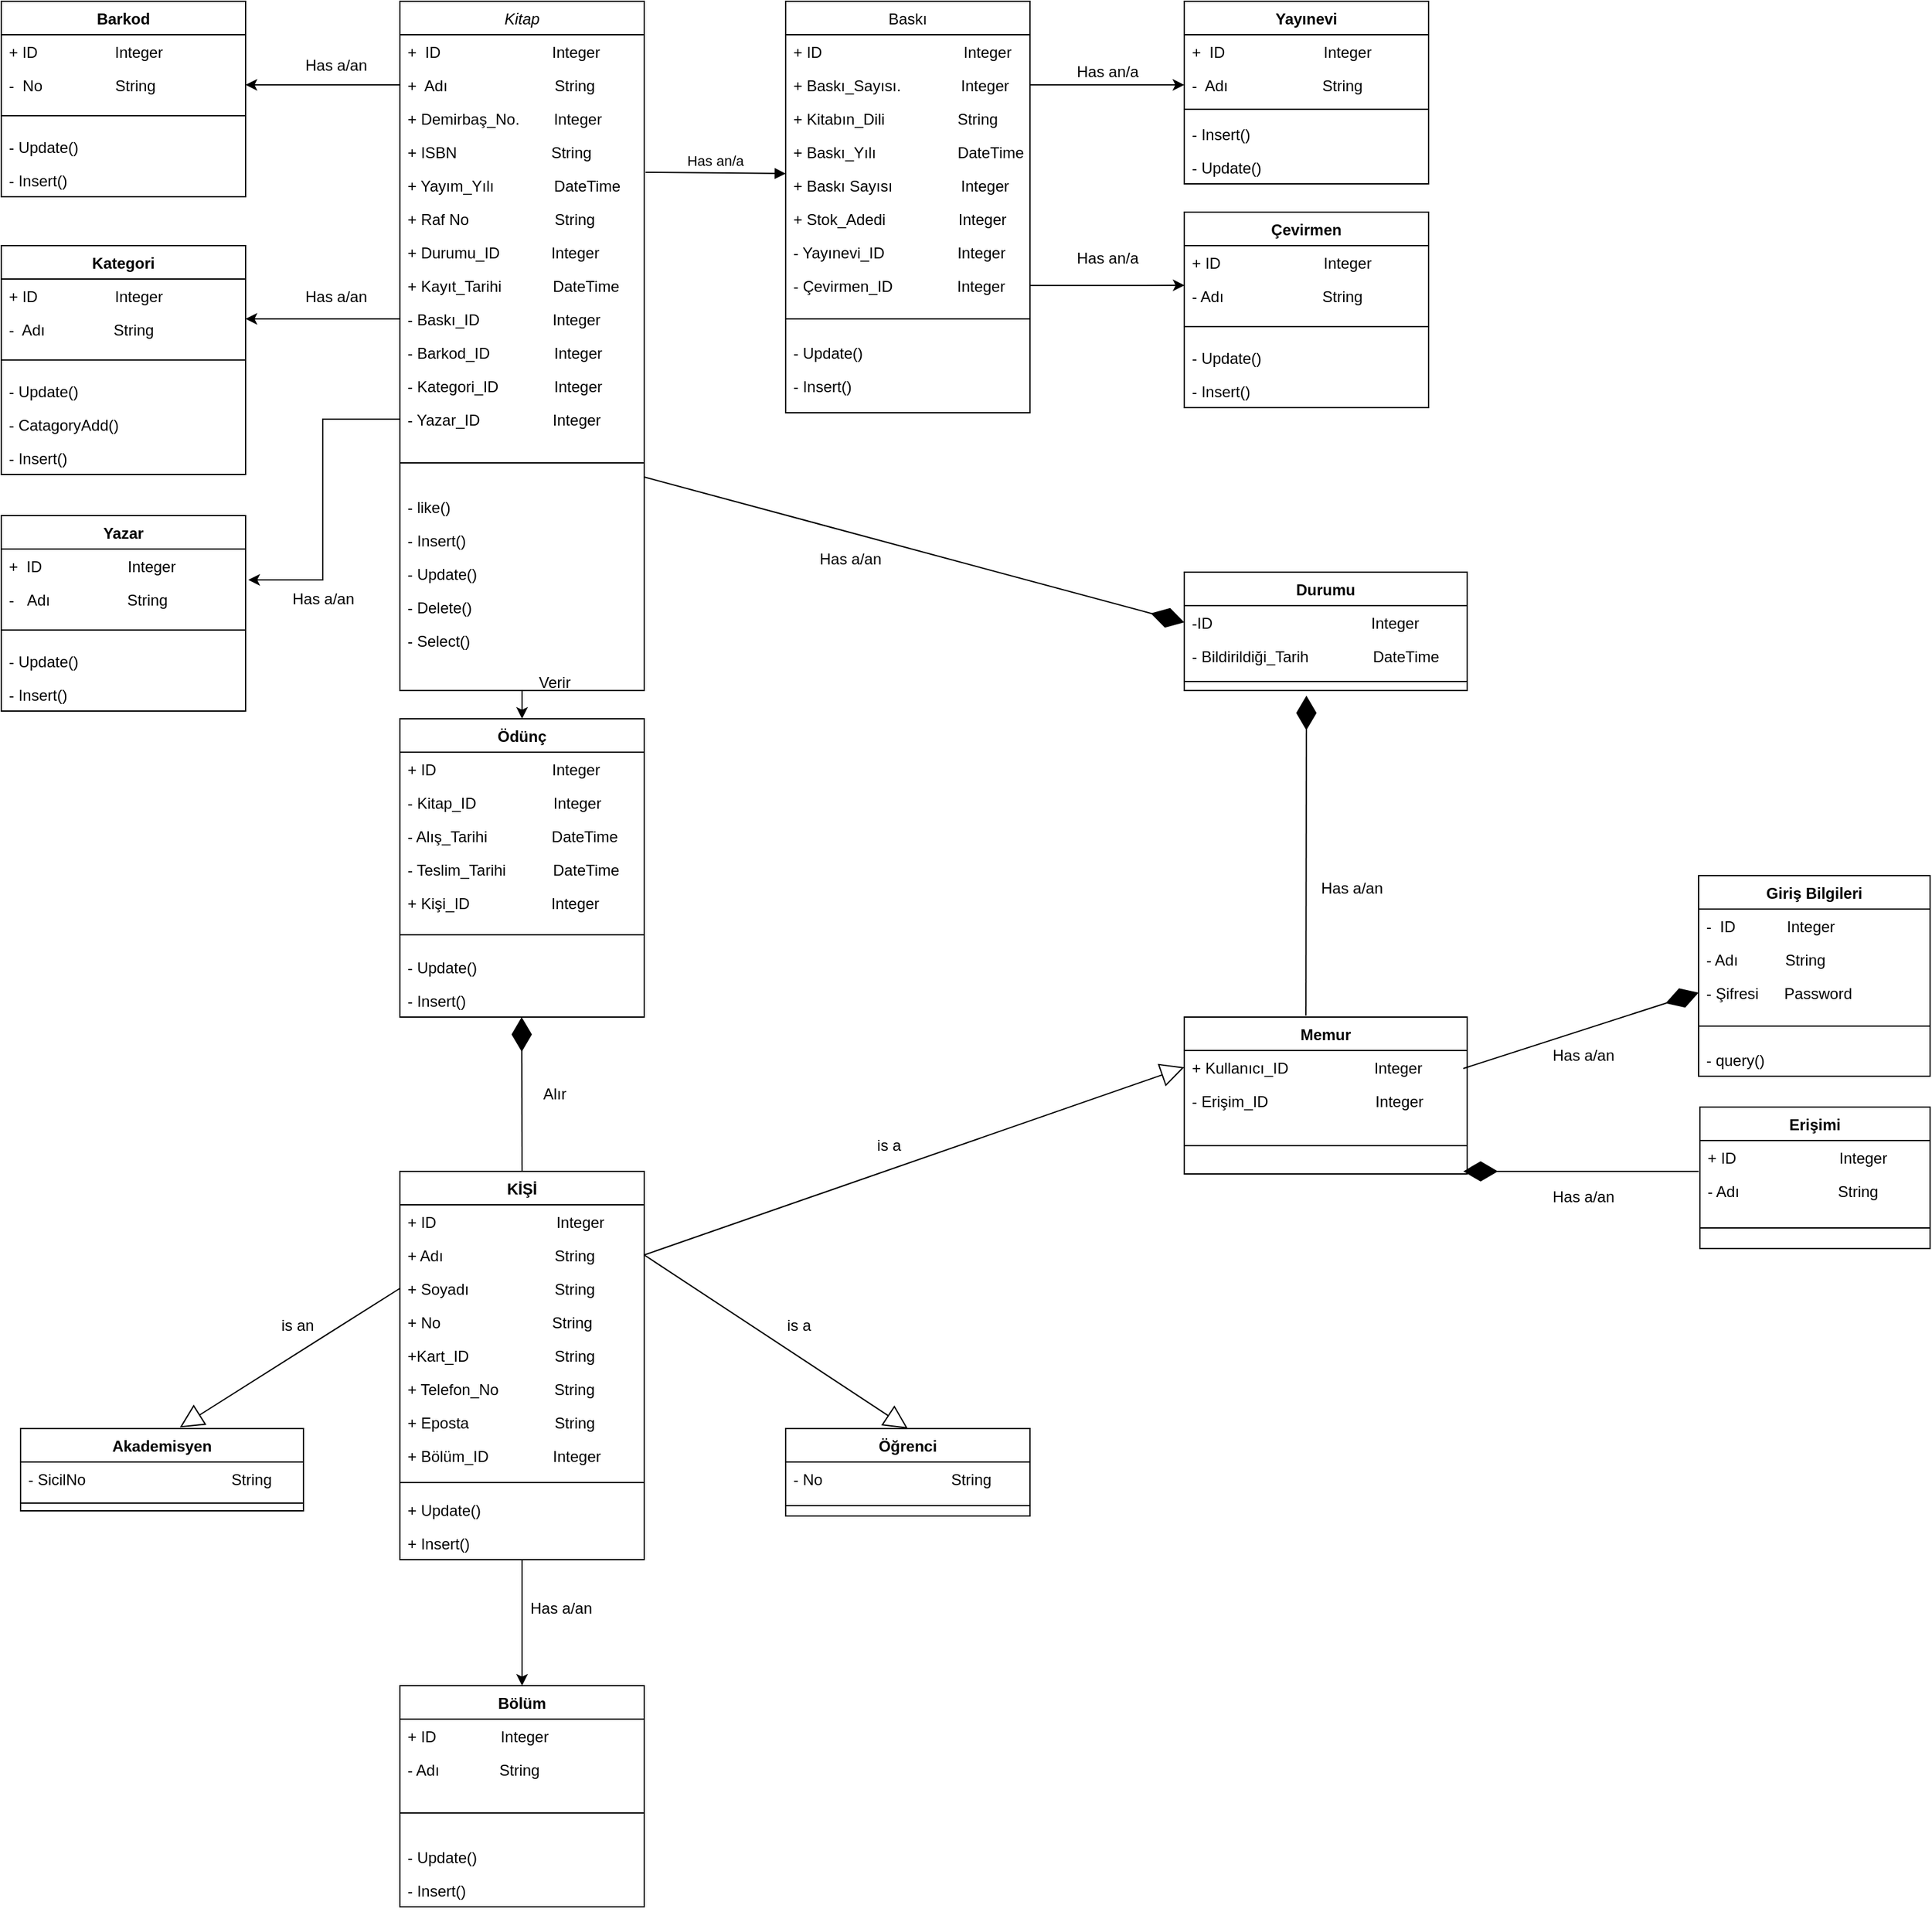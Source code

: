 <mxfile version="17.4.6" type="device"><diagram id="C5RBs43oDa-KdzZeNtuy" name="Page-1"><mxGraphModel dx="2009" dy="614" grid="1" gridSize="10" guides="1" tooltips="1" connect="1" arrows="1" fold="1" page="1" pageScale="1" pageWidth="827" pageHeight="1169" math="0" shadow="0"><root><mxCell id="WIyWlLk6GJQsqaUBKTNV-0"/><mxCell id="WIyWlLk6GJQsqaUBKTNV-1" parent="WIyWlLk6GJQsqaUBKTNV-0"/><mxCell id="N3_qoovg4HH5m0olNIj5-65" style="edgeStyle=orthogonalEdgeStyle;rounded=0;orthogonalLoop=1;jettySize=auto;html=1;entryX=0.5;entryY=0;entryDx=0;entryDy=0;" parent="WIyWlLk6GJQsqaUBKTNV-1" source="zkfFHV4jXpPFQw0GAbJ--0" target="N3_qoovg4HH5m0olNIj5-52" edge="1"><mxGeometry relative="1" as="geometry"/></mxCell><mxCell id="zkfFHV4jXpPFQw0GAbJ--0" value="Kitap" style="swimlane;fontStyle=2;align=center;verticalAlign=top;childLayout=stackLayout;horizontal=1;startSize=26;horizontalStack=0;resizeParent=1;resizeLast=0;collapsible=1;marginBottom=0;rounded=0;shadow=0;strokeWidth=1;" parent="WIyWlLk6GJQsqaUBKTNV-1" vertex="1"><mxGeometry x="200" y="120" width="190" height="536" as="geometry"><mxRectangle x="230" y="140" width="160" height="26" as="alternateBounds"/></mxGeometry></mxCell><mxCell id="N3_qoovg4HH5m0olNIj5-6" value="+  ID                          Integer" style="text;align=left;verticalAlign=top;spacingLeft=4;spacingRight=4;overflow=hidden;rotatable=0;points=[[0,0.5],[1,0.5]];portConstraint=eastwest;rounded=0;shadow=0;html=0;" parent="zkfFHV4jXpPFQw0GAbJ--0" vertex="1"><mxGeometry y="26" width="190" height="26" as="geometry"/></mxCell><mxCell id="zkfFHV4jXpPFQw0GAbJ--1" value="+  Adı                         String" style="text;align=left;verticalAlign=top;spacingLeft=4;spacingRight=4;overflow=hidden;rotatable=0;points=[[0,0.5],[1,0.5]];portConstraint=eastwest;" parent="zkfFHV4jXpPFQw0GAbJ--0" vertex="1"><mxGeometry y="52" width="190" height="26" as="geometry"/></mxCell><mxCell id="zkfFHV4jXpPFQw0GAbJ--3" value="+ Demirbaş_No.        Integer" style="text;align=left;verticalAlign=top;spacingLeft=4;spacingRight=4;overflow=hidden;rotatable=0;points=[[0,0.5],[1,0.5]];portConstraint=eastwest;rounded=0;shadow=0;html=0;" parent="zkfFHV4jXpPFQw0GAbJ--0" vertex="1"><mxGeometry y="78" width="190" height="26" as="geometry"/></mxCell><mxCell id="N3_qoovg4HH5m0olNIj5-0" value="+ ISBN                      String" style="text;align=left;verticalAlign=top;spacingLeft=4;spacingRight=4;overflow=hidden;rotatable=0;points=[[0,0.5],[1,0.5]];portConstraint=eastwest;rounded=0;shadow=0;html=0;" parent="zkfFHV4jXpPFQw0GAbJ--0" vertex="1"><mxGeometry y="104" width="190" height="26" as="geometry"/></mxCell><mxCell id="N3_qoovg4HH5m0olNIj5-1" value="+ Yayım_Yılı              DateTime" style="text;align=left;verticalAlign=top;spacingLeft=4;spacingRight=4;overflow=hidden;rotatable=0;points=[[0,0.5],[1,0.5]];portConstraint=eastwest;rounded=0;shadow=0;html=0;" parent="zkfFHV4jXpPFQw0GAbJ--0" vertex="1"><mxGeometry y="130" width="190" height="26" as="geometry"/></mxCell><mxCell id="N3_qoovg4HH5m0olNIj5-2" value="+ Raf No                    String" style="text;align=left;verticalAlign=top;spacingLeft=4;spacingRight=4;overflow=hidden;rotatable=0;points=[[0,0.5],[1,0.5]];portConstraint=eastwest;rounded=0;shadow=0;html=0;" parent="zkfFHV4jXpPFQw0GAbJ--0" vertex="1"><mxGeometry y="156" width="190" height="26" as="geometry"/></mxCell><mxCell id="N3_qoovg4HH5m0olNIj5-12" value="+ Durumu_ID            Integer" style="text;align=left;verticalAlign=top;spacingLeft=4;spacingRight=4;overflow=hidden;rotatable=0;points=[[0,0.5],[1,0.5]];portConstraint=eastwest;rounded=0;shadow=0;html=0;" parent="zkfFHV4jXpPFQw0GAbJ--0" vertex="1"><mxGeometry y="182" width="190" height="26" as="geometry"/></mxCell><mxCell id="N3_qoovg4HH5m0olNIj5-5" value="+ Kayıt_Tarihi            DateTime" style="text;align=left;verticalAlign=top;spacingLeft=4;spacingRight=4;overflow=hidden;rotatable=0;points=[[0,0.5],[1,0.5]];portConstraint=eastwest;rounded=0;shadow=0;html=0;" parent="zkfFHV4jXpPFQw0GAbJ--0" vertex="1"><mxGeometry y="208" width="190" height="26" as="geometry"/></mxCell><mxCell id="N3_qoovg4HH5m0olNIj5-8" value="- Baskı_ID                 Integer" style="text;align=left;verticalAlign=top;spacingLeft=4;spacingRight=4;overflow=hidden;rotatable=0;points=[[0,0.5],[1,0.5]];portConstraint=eastwest;rounded=0;shadow=0;html=0;" parent="zkfFHV4jXpPFQw0GAbJ--0" vertex="1"><mxGeometry y="234" width="190" height="26" as="geometry"/></mxCell><mxCell id="N3_qoovg4HH5m0olNIj5-9" value="- Barkod_ID               Integer" style="text;align=left;verticalAlign=top;spacingLeft=4;spacingRight=4;overflow=hidden;rotatable=0;points=[[0,0.5],[1,0.5]];portConstraint=eastwest;rounded=0;shadow=0;html=0;" parent="zkfFHV4jXpPFQw0GAbJ--0" vertex="1"><mxGeometry y="260" width="190" height="26" as="geometry"/></mxCell><mxCell id="N3_qoovg4HH5m0olNIj5-10" value="- Kategori_ID             Integer" style="text;align=left;verticalAlign=top;spacingLeft=4;spacingRight=4;overflow=hidden;rotatable=0;points=[[0,0.5],[1,0.5]];portConstraint=eastwest;rounded=0;shadow=0;html=0;" parent="zkfFHV4jXpPFQw0GAbJ--0" vertex="1"><mxGeometry y="286" width="190" height="26" as="geometry"/></mxCell><mxCell id="N3_qoovg4HH5m0olNIj5-11" value="- Yazar_ID                 Integer" style="text;align=left;verticalAlign=top;spacingLeft=4;spacingRight=4;overflow=hidden;rotatable=0;points=[[0,0.5],[1,0.5]];portConstraint=eastwest;rounded=0;shadow=0;html=0;" parent="zkfFHV4jXpPFQw0GAbJ--0" vertex="1"><mxGeometry y="312" width="190" height="26" as="geometry"/></mxCell><mxCell id="zkfFHV4jXpPFQw0GAbJ--4" value="" style="line;html=1;strokeWidth=1;align=left;verticalAlign=middle;spacingTop=-1;spacingLeft=3;spacingRight=3;rotatable=0;labelPosition=right;points=[];portConstraint=eastwest;" parent="zkfFHV4jXpPFQw0GAbJ--0" vertex="1"><mxGeometry y="338" width="190" height="42" as="geometry"/></mxCell><mxCell id="O9brCvLyVnNNDM9mwQAO-67" value="- like()" style="text;strokeColor=none;fillColor=none;align=left;verticalAlign=top;spacingLeft=4;spacingRight=4;overflow=hidden;rotatable=0;points=[[0,0.5],[1,0.5]];portConstraint=eastwest;" parent="zkfFHV4jXpPFQw0GAbJ--0" vertex="1"><mxGeometry y="380" width="190" height="26" as="geometry"/></mxCell><mxCell id="O9brCvLyVnNNDM9mwQAO-63" value="- Insert()" style="text;strokeColor=none;fillColor=none;align=left;verticalAlign=top;spacingLeft=4;spacingRight=4;overflow=hidden;rotatable=0;points=[[0,0.5],[1,0.5]];portConstraint=eastwest;" parent="zkfFHV4jXpPFQw0GAbJ--0" vertex="1"><mxGeometry y="406" width="190" height="26" as="geometry"/></mxCell><mxCell id="O9brCvLyVnNNDM9mwQAO-64" value="- Update()" style="text;strokeColor=none;fillColor=none;align=left;verticalAlign=top;spacingLeft=4;spacingRight=4;overflow=hidden;rotatable=0;points=[[0,0.5],[1,0.5]];portConstraint=eastwest;" parent="zkfFHV4jXpPFQw0GAbJ--0" vertex="1"><mxGeometry y="432" width="190" height="26" as="geometry"/></mxCell><mxCell id="O9brCvLyVnNNDM9mwQAO-65" value="- Delete()" style="text;strokeColor=none;fillColor=none;align=left;verticalAlign=top;spacingLeft=4;spacingRight=4;overflow=hidden;rotatable=0;points=[[0,0.5],[1,0.5]];portConstraint=eastwest;" parent="zkfFHV4jXpPFQw0GAbJ--0" vertex="1"><mxGeometry y="458" width="190" height="26" as="geometry"/></mxCell><mxCell id="O9brCvLyVnNNDM9mwQAO-66" value="- Select()" style="text;strokeColor=none;fillColor=none;align=left;verticalAlign=top;spacingLeft=4;spacingRight=4;overflow=hidden;rotatable=0;points=[[0,0.5],[1,0.5]];portConstraint=eastwest;" parent="zkfFHV4jXpPFQw0GAbJ--0" vertex="1"><mxGeometry y="484" width="190" height="26" as="geometry"/></mxCell><mxCell id="zkfFHV4jXpPFQw0GAbJ--17" value="Baskı" style="swimlane;fontStyle=0;align=center;verticalAlign=top;childLayout=stackLayout;horizontal=1;startSize=26;horizontalStack=0;resizeParent=1;resizeLast=0;collapsible=1;marginBottom=0;rounded=0;shadow=0;strokeWidth=1;" parent="WIyWlLk6GJQsqaUBKTNV-1" vertex="1"><mxGeometry x="500" y="120" width="190" height="320" as="geometry"><mxRectangle x="550" y="140" width="160" height="26" as="alternateBounds"/></mxGeometry></mxCell><mxCell id="N3_qoovg4HH5m0olNIj5-7" value="+ ID                                 Integer" style="text;align=left;verticalAlign=top;spacingLeft=4;spacingRight=4;overflow=hidden;rotatable=0;points=[[0,0.5],[1,0.5]];portConstraint=eastwest;rounded=0;shadow=0;html=0;" parent="zkfFHV4jXpPFQw0GAbJ--17" vertex="1"><mxGeometry y="26" width="190" height="26" as="geometry"/></mxCell><mxCell id="zkfFHV4jXpPFQw0GAbJ--18" value="+ Baskı_Sayısı.              Integer" style="text;align=left;verticalAlign=top;spacingLeft=4;spacingRight=4;overflow=hidden;rotatable=0;points=[[0,0.5],[1,0.5]];portConstraint=eastwest;" parent="zkfFHV4jXpPFQw0GAbJ--17" vertex="1"><mxGeometry y="52" width="190" height="26" as="geometry"/></mxCell><mxCell id="zkfFHV4jXpPFQw0GAbJ--19" value="+ Kitabın_Dili                 String" style="text;align=left;verticalAlign=top;spacingLeft=4;spacingRight=4;overflow=hidden;rotatable=0;points=[[0,0.5],[1,0.5]];portConstraint=eastwest;rounded=0;shadow=0;html=0;" parent="zkfFHV4jXpPFQw0GAbJ--17" vertex="1"><mxGeometry y="78" width="190" height="26" as="geometry"/></mxCell><mxCell id="zkfFHV4jXpPFQw0GAbJ--20" value="+ Baskı_Yılı                   DateTime" style="text;align=left;verticalAlign=top;spacingLeft=4;spacingRight=4;overflow=hidden;rotatable=0;points=[[0,0.5],[1,0.5]];portConstraint=eastwest;rounded=0;shadow=0;html=0;" parent="zkfFHV4jXpPFQw0GAbJ--17" vertex="1"><mxGeometry y="104" width="190" height="26" as="geometry"/></mxCell><mxCell id="zkfFHV4jXpPFQw0GAbJ--21" value="+ Baskı Sayısı                Integer" style="text;align=left;verticalAlign=top;spacingLeft=4;spacingRight=4;overflow=hidden;rotatable=0;points=[[0,0.5],[1,0.5]];portConstraint=eastwest;rounded=0;shadow=0;html=0;" parent="zkfFHV4jXpPFQw0GAbJ--17" vertex="1"><mxGeometry y="130" width="190" height="26" as="geometry"/></mxCell><mxCell id="zkfFHV4jXpPFQw0GAbJ--22" value="+ Stok_Adedi                 Integer" style="text;align=left;verticalAlign=top;spacingLeft=4;spacingRight=4;overflow=hidden;rotatable=0;points=[[0,0.5],[1,0.5]];portConstraint=eastwest;rounded=0;shadow=0;html=0;" parent="zkfFHV4jXpPFQw0GAbJ--17" vertex="1"><mxGeometry y="156" width="190" height="26" as="geometry"/></mxCell><mxCell id="N3_qoovg4HH5m0olNIj5-13" value="- Yayınevi_ID                 Integer" style="text;align=left;verticalAlign=top;spacingLeft=4;spacingRight=4;overflow=hidden;rotatable=0;points=[[0,0.5],[1,0.5]];portConstraint=eastwest;rounded=0;shadow=0;html=0;" parent="zkfFHV4jXpPFQw0GAbJ--17" vertex="1"><mxGeometry y="182" width="190" height="26" as="geometry"/></mxCell><mxCell id="N3_qoovg4HH5m0olNIj5-14" value="- Çevirmen_ID               Integer" style="text;align=left;verticalAlign=top;spacingLeft=4;spacingRight=4;overflow=hidden;rotatable=0;points=[[0,0.5],[1,0.5]];portConstraint=eastwest;rounded=0;shadow=0;html=0;" parent="zkfFHV4jXpPFQw0GAbJ--17" vertex="1"><mxGeometry y="208" width="190" height="26" as="geometry"/></mxCell><mxCell id="zkfFHV4jXpPFQw0GAbJ--23" value="" style="line;html=1;strokeWidth=1;align=left;verticalAlign=middle;spacingTop=-1;spacingLeft=3;spacingRight=3;rotatable=0;labelPosition=right;points=[];portConstraint=eastwest;" parent="zkfFHV4jXpPFQw0GAbJ--17" vertex="1"><mxGeometry y="234" width="190" height="26" as="geometry"/></mxCell><mxCell id="O9brCvLyVnNNDM9mwQAO-77" value="- Update()" style="text;strokeColor=none;fillColor=none;align=left;verticalAlign=top;spacingLeft=4;spacingRight=4;overflow=hidden;rotatable=0;points=[[0,0.5],[1,0.5]];portConstraint=eastwest;" parent="zkfFHV4jXpPFQw0GAbJ--17" vertex="1"><mxGeometry y="260" width="190" height="26" as="geometry"/></mxCell><mxCell id="O9brCvLyVnNNDM9mwQAO-76" value="- Insert()" style="text;strokeColor=none;fillColor=none;align=left;verticalAlign=top;spacingLeft=4;spacingRight=4;overflow=hidden;rotatable=0;points=[[0,0.5],[1,0.5]];portConstraint=eastwest;" parent="zkfFHV4jXpPFQw0GAbJ--17" vertex="1"><mxGeometry y="286" width="190" height="26" as="geometry"/></mxCell><mxCell id="N3_qoovg4HH5m0olNIj5-4" value="Has an/a" style="html=1;verticalAlign=bottom;endArrow=block;rounded=0;exitX=1.005;exitY=0.115;exitDx=0;exitDy=0;exitPerimeter=0;entryX=0;entryY=0.154;entryDx=0;entryDy=0;entryPerimeter=0;" parent="WIyWlLk6GJQsqaUBKTNV-1" source="N3_qoovg4HH5m0olNIj5-1" target="zkfFHV4jXpPFQw0GAbJ--21" edge="1"><mxGeometry width="80" relative="1" as="geometry"><mxPoint x="390" y="227.5" as="sourcePoint"/><mxPoint x="500" y="253" as="targetPoint"/></mxGeometry></mxCell><mxCell id="N3_qoovg4HH5m0olNIj5-15" value="Barkod" style="swimlane;fontStyle=1;align=center;verticalAlign=top;childLayout=stackLayout;horizontal=1;startSize=26;horizontalStack=0;resizeParent=1;resizeParentMax=0;resizeLast=0;collapsible=1;marginBottom=0;" parent="WIyWlLk6GJQsqaUBKTNV-1" vertex="1"><mxGeometry x="-110" y="120" width="190" height="152" as="geometry"/></mxCell><mxCell id="N3_qoovg4HH5m0olNIj5-16" value="+ ID                  Integer" style="text;strokeColor=none;fillColor=none;align=left;verticalAlign=top;spacingLeft=4;spacingRight=4;overflow=hidden;rotatable=0;points=[[0,0.5],[1,0.5]];portConstraint=eastwest;" parent="N3_qoovg4HH5m0olNIj5-15" vertex="1"><mxGeometry y="26" width="190" height="26" as="geometry"/></mxCell><mxCell id="N3_qoovg4HH5m0olNIj5-19" value="-  No                 String" style="text;align=left;verticalAlign=top;spacingLeft=4;spacingRight=4;overflow=hidden;rotatable=0;points=[[0,0.5],[1,0.5]];portConstraint=eastwest;rounded=0;shadow=0;html=0;" parent="N3_qoovg4HH5m0olNIj5-15" vertex="1"><mxGeometry y="52" width="190" height="26" as="geometry"/></mxCell><mxCell id="N3_qoovg4HH5m0olNIj5-17" value="" style="line;strokeWidth=1;fillColor=none;align=left;verticalAlign=middle;spacingTop=-1;spacingLeft=3;spacingRight=3;rotatable=0;labelPosition=right;points=[];portConstraint=eastwest;" parent="N3_qoovg4HH5m0olNIj5-15" vertex="1"><mxGeometry y="78" width="190" height="22" as="geometry"/></mxCell><mxCell id="O9brCvLyVnNNDM9mwQAO-71" value="- Update()" style="text;strokeColor=none;fillColor=none;align=left;verticalAlign=top;spacingLeft=4;spacingRight=4;overflow=hidden;rotatable=0;points=[[0,0.5],[1,0.5]];portConstraint=eastwest;" parent="N3_qoovg4HH5m0olNIj5-15" vertex="1"><mxGeometry y="100" width="190" height="26" as="geometry"/></mxCell><mxCell id="O9brCvLyVnNNDM9mwQAO-58" value="- Insert()&#10;" style="text;strokeColor=none;fillColor=none;align=left;verticalAlign=top;spacingLeft=4;spacingRight=4;overflow=hidden;rotatable=0;points=[[0,0.5],[1,0.5]];portConstraint=eastwest;" parent="N3_qoovg4HH5m0olNIj5-15" vertex="1"><mxGeometry y="126" width="190" height="26" as="geometry"/></mxCell><mxCell id="N3_qoovg4HH5m0olNIj5-22" style="edgeStyle=orthogonalEdgeStyle;rounded=0;orthogonalLoop=1;jettySize=auto;html=1;entryX=1;entryY=0.5;entryDx=0;entryDy=0;" parent="WIyWlLk6GJQsqaUBKTNV-1" source="zkfFHV4jXpPFQw0GAbJ--1" target="N3_qoovg4HH5m0olNIj5-19" edge="1"><mxGeometry relative="1" as="geometry"/></mxCell><mxCell id="N3_qoovg4HH5m0olNIj5-23" value="Has a/an" style="text;html=1;align=center;verticalAlign=middle;resizable=0;points=[];autosize=1;strokeColor=none;fillColor=none;" parent="WIyWlLk6GJQsqaUBKTNV-1" vertex="1"><mxGeometry x="120" y="160" width="60" height="20" as="geometry"/></mxCell><mxCell id="N3_qoovg4HH5m0olNIj5-24" value="Kategori" style="swimlane;fontStyle=1;align=center;verticalAlign=top;childLayout=stackLayout;horizontal=1;startSize=26;horizontalStack=0;resizeParent=1;resizeParentMax=0;resizeLast=0;collapsible=1;marginBottom=0;" parent="WIyWlLk6GJQsqaUBKTNV-1" vertex="1"><mxGeometry x="-110" y="310" width="190" height="178" as="geometry"/></mxCell><mxCell id="N3_qoovg4HH5m0olNIj5-25" value="+ ID                  Integer" style="text;strokeColor=none;fillColor=none;align=left;verticalAlign=top;spacingLeft=4;spacingRight=4;overflow=hidden;rotatable=0;points=[[0,0.5],[1,0.5]];portConstraint=eastwest;" parent="N3_qoovg4HH5m0olNIj5-24" vertex="1"><mxGeometry y="26" width="190" height="26" as="geometry"/></mxCell><mxCell id="N3_qoovg4HH5m0olNIj5-28" value="-  Adı                String" style="text;strokeColor=none;fillColor=none;align=left;verticalAlign=top;spacingLeft=4;spacingRight=4;overflow=hidden;rotatable=0;points=[[0,0.5],[1,0.5]];portConstraint=eastwest;" parent="N3_qoovg4HH5m0olNIj5-24" vertex="1"><mxGeometry y="52" width="190" height="26" as="geometry"/></mxCell><mxCell id="N3_qoovg4HH5m0olNIj5-26" value="" style="line;strokeWidth=1;fillColor=none;align=left;verticalAlign=middle;spacingTop=-1;spacingLeft=3;spacingRight=3;rotatable=0;labelPosition=right;points=[];portConstraint=eastwest;" parent="N3_qoovg4HH5m0olNIj5-24" vertex="1"><mxGeometry y="78" width="190" height="22" as="geometry"/></mxCell><mxCell id="O9brCvLyVnNNDM9mwQAO-69" value="- Update()" style="text;strokeColor=none;fillColor=none;align=left;verticalAlign=top;spacingLeft=4;spacingRight=4;overflow=hidden;rotatable=0;points=[[0,0.5],[1,0.5]];portConstraint=eastwest;" parent="N3_qoovg4HH5m0olNIj5-24" vertex="1"><mxGeometry y="100" width="190" height="26" as="geometry"/></mxCell><mxCell id="O9brCvLyVnNNDM9mwQAO-68" value="- CatagoryAdd()" style="text;strokeColor=none;fillColor=none;align=left;verticalAlign=top;spacingLeft=4;spacingRight=4;overflow=hidden;rotatable=0;points=[[0,0.5],[1,0.5]];portConstraint=eastwest;" parent="N3_qoovg4HH5m0olNIj5-24" vertex="1"><mxGeometry y="126" width="190" height="26" as="geometry"/></mxCell><mxCell id="O9brCvLyVnNNDM9mwQAO-60" value="- Insert()" style="text;strokeColor=none;fillColor=none;align=left;verticalAlign=top;spacingLeft=4;spacingRight=4;overflow=hidden;rotatable=0;points=[[0,0.5],[1,0.5]];portConstraint=eastwest;" parent="N3_qoovg4HH5m0olNIj5-24" vertex="1"><mxGeometry y="152" width="190" height="26" as="geometry"/></mxCell><mxCell id="N3_qoovg4HH5m0olNIj5-29" style="edgeStyle=orthogonalEdgeStyle;rounded=0;orthogonalLoop=1;jettySize=auto;html=1;entryX=1;entryY=0.192;entryDx=0;entryDy=0;entryPerimeter=0;" parent="WIyWlLk6GJQsqaUBKTNV-1" source="N3_qoovg4HH5m0olNIj5-8" target="N3_qoovg4HH5m0olNIj5-28" edge="1"><mxGeometry relative="1" as="geometry"/></mxCell><mxCell id="N3_qoovg4HH5m0olNIj5-30" value="Has a/an" style="text;html=1;align=center;verticalAlign=middle;resizable=0;points=[];autosize=1;strokeColor=none;fillColor=none;" parent="WIyWlLk6GJQsqaUBKTNV-1" vertex="1"><mxGeometry x="120" y="340" width="60" height="20" as="geometry"/></mxCell><mxCell id="N3_qoovg4HH5m0olNIj5-31" value="Yazar" style="swimlane;fontStyle=1;align=center;verticalAlign=top;childLayout=stackLayout;horizontal=1;startSize=26;horizontalStack=0;resizeParent=1;resizeParentMax=0;resizeLast=0;collapsible=1;marginBottom=0;" parent="WIyWlLk6GJQsqaUBKTNV-1" vertex="1"><mxGeometry x="-110" y="520" width="190" height="152" as="geometry"/></mxCell><mxCell id="N3_qoovg4HH5m0olNIj5-32" value="+  ID                    Integer" style="text;strokeColor=none;fillColor=none;align=left;verticalAlign=top;spacingLeft=4;spacingRight=4;overflow=hidden;rotatable=0;points=[[0,0.5],[1,0.5]];portConstraint=eastwest;" parent="N3_qoovg4HH5m0olNIj5-31" vertex="1"><mxGeometry y="26" width="190" height="26" as="geometry"/></mxCell><mxCell id="N3_qoovg4HH5m0olNIj5-35" value="-   Adı                  String" style="text;strokeColor=none;fillColor=none;align=left;verticalAlign=top;spacingLeft=4;spacingRight=4;overflow=hidden;rotatable=0;points=[[0,0.5],[1,0.5]];portConstraint=eastwest;" parent="N3_qoovg4HH5m0olNIj5-31" vertex="1"><mxGeometry y="52" width="190" height="26" as="geometry"/></mxCell><mxCell id="N3_qoovg4HH5m0olNIj5-33" value="" style="line;strokeWidth=1;fillColor=none;align=left;verticalAlign=middle;spacingTop=-1;spacingLeft=3;spacingRight=3;rotatable=0;labelPosition=right;points=[];portConstraint=eastwest;" parent="N3_qoovg4HH5m0olNIj5-31" vertex="1"><mxGeometry y="78" width="190" height="22" as="geometry"/></mxCell><mxCell id="O9brCvLyVnNNDM9mwQAO-70" value="- Update()" style="text;strokeColor=none;fillColor=none;align=left;verticalAlign=top;spacingLeft=4;spacingRight=4;overflow=hidden;rotatable=0;points=[[0,0.5],[1,0.5]];portConstraint=eastwest;" parent="N3_qoovg4HH5m0olNIj5-31" vertex="1"><mxGeometry y="100" width="190" height="26" as="geometry"/></mxCell><mxCell id="O9brCvLyVnNNDM9mwQAO-61" value="- Insert()" style="text;strokeColor=none;fillColor=none;align=left;verticalAlign=top;spacingLeft=4;spacingRight=4;overflow=hidden;rotatable=0;points=[[0,0.5],[1,0.5]];portConstraint=eastwest;" parent="N3_qoovg4HH5m0olNIj5-31" vertex="1"><mxGeometry y="126" width="190" height="26" as="geometry"/></mxCell><mxCell id="N3_qoovg4HH5m0olNIj5-36" style="edgeStyle=orthogonalEdgeStyle;rounded=0;orthogonalLoop=1;jettySize=auto;html=1;entryX=1.011;entryY=-0.077;entryDx=0;entryDy=0;entryPerimeter=0;" parent="WIyWlLk6GJQsqaUBKTNV-1" source="N3_qoovg4HH5m0olNIj5-11" target="N3_qoovg4HH5m0olNIj5-35" edge="1"><mxGeometry relative="1" as="geometry"/></mxCell><mxCell id="N3_qoovg4HH5m0olNIj5-37" value="Has a/an" style="text;html=1;align=center;verticalAlign=middle;resizable=0;points=[];autosize=1;strokeColor=none;fillColor=none;" parent="WIyWlLk6GJQsqaUBKTNV-1" vertex="1"><mxGeometry x="110" y="575" width="60" height="20" as="geometry"/></mxCell><mxCell id="N3_qoovg4HH5m0olNIj5-38" value="Yayınevi" style="swimlane;fontStyle=1;align=center;verticalAlign=top;childLayout=stackLayout;horizontal=1;startSize=26;horizontalStack=0;resizeParent=1;resizeParentMax=0;resizeLast=0;collapsible=1;marginBottom=0;" parent="WIyWlLk6GJQsqaUBKTNV-1" vertex="1"><mxGeometry x="810" y="120" width="190" height="142" as="geometry"/></mxCell><mxCell id="N3_qoovg4HH5m0olNIj5-39" value="+  ID                       Integer" style="text;strokeColor=none;fillColor=none;align=left;verticalAlign=top;spacingLeft=4;spacingRight=4;overflow=hidden;rotatable=0;points=[[0,0.5],[1,0.5]];portConstraint=eastwest;" parent="N3_qoovg4HH5m0olNIj5-38" vertex="1"><mxGeometry y="26" width="190" height="26" as="geometry"/></mxCell><mxCell id="N3_qoovg4HH5m0olNIj5-42" value="-  Adı                      String" style="text;strokeColor=none;fillColor=none;align=left;verticalAlign=top;spacingLeft=4;spacingRight=4;overflow=hidden;rotatable=0;points=[[0,0.5],[1,0.5]];portConstraint=eastwest;" parent="N3_qoovg4HH5m0olNIj5-38" vertex="1"><mxGeometry y="52" width="190" height="26" as="geometry"/></mxCell><mxCell id="N3_qoovg4HH5m0olNIj5-40" value="" style="line;strokeWidth=1;fillColor=none;align=left;verticalAlign=middle;spacingTop=-1;spacingLeft=3;spacingRight=3;rotatable=0;labelPosition=right;points=[];portConstraint=eastwest;" parent="N3_qoovg4HH5m0olNIj5-38" vertex="1"><mxGeometry y="78" width="190" height="12" as="geometry"/></mxCell><mxCell id="O9brCvLyVnNNDM9mwQAO-81" value="- Insert()" style="text;strokeColor=none;fillColor=none;align=left;verticalAlign=top;spacingLeft=4;spacingRight=4;overflow=hidden;rotatable=0;points=[[0,0.5],[1,0.5]];portConstraint=eastwest;" parent="N3_qoovg4HH5m0olNIj5-38" vertex="1"><mxGeometry y="90" width="190" height="26" as="geometry"/></mxCell><mxCell id="O9brCvLyVnNNDM9mwQAO-80" value="- Update()" style="text;strokeColor=none;fillColor=none;align=left;verticalAlign=top;spacingLeft=4;spacingRight=4;overflow=hidden;rotatable=0;points=[[0,0.5],[1,0.5]];portConstraint=eastwest;" parent="N3_qoovg4HH5m0olNIj5-38" vertex="1"><mxGeometry y="116" width="190" height="26" as="geometry"/></mxCell><mxCell id="N3_qoovg4HH5m0olNIj5-43" style="edgeStyle=orthogonalEdgeStyle;rounded=0;orthogonalLoop=1;jettySize=auto;html=1;entryX=0;entryY=0.5;entryDx=0;entryDy=0;" parent="WIyWlLk6GJQsqaUBKTNV-1" source="zkfFHV4jXpPFQw0GAbJ--18" target="N3_qoovg4HH5m0olNIj5-42" edge="1"><mxGeometry relative="1" as="geometry"/></mxCell><mxCell id="N3_qoovg4HH5m0olNIj5-44" value="Has an/a" style="text;html=1;align=center;verticalAlign=middle;resizable=0;points=[];autosize=1;strokeColor=none;fillColor=none;" parent="WIyWlLk6GJQsqaUBKTNV-1" vertex="1"><mxGeometry x="720" y="165" width="60" height="20" as="geometry"/></mxCell><mxCell id="N3_qoovg4HH5m0olNIj5-45" value="Çevirmen" style="swimlane;fontStyle=1;align=center;verticalAlign=top;childLayout=stackLayout;horizontal=1;startSize=26;horizontalStack=0;resizeParent=1;resizeParentMax=0;resizeLast=0;collapsible=1;marginBottom=0;" parent="WIyWlLk6GJQsqaUBKTNV-1" vertex="1"><mxGeometry x="810" y="284" width="190" height="152" as="geometry"/></mxCell><mxCell id="N3_qoovg4HH5m0olNIj5-46" value="+ ID                        Integer" style="text;strokeColor=none;fillColor=none;align=left;verticalAlign=top;spacingLeft=4;spacingRight=4;overflow=hidden;rotatable=0;points=[[0,0.5],[1,0.5]];portConstraint=eastwest;" parent="N3_qoovg4HH5m0olNIj5-45" vertex="1"><mxGeometry y="26" width="190" height="26" as="geometry"/></mxCell><mxCell id="N3_qoovg4HH5m0olNIj5-49" value="- Adı                       String" style="text;strokeColor=none;fillColor=none;align=left;verticalAlign=top;spacingLeft=4;spacingRight=4;overflow=hidden;rotatable=0;points=[[0,0.5],[1,0.5]];portConstraint=eastwest;" parent="N3_qoovg4HH5m0olNIj5-45" vertex="1"><mxGeometry y="52" width="190" height="26" as="geometry"/></mxCell><mxCell id="N3_qoovg4HH5m0olNIj5-47" value="" style="line;strokeWidth=1;fillColor=none;align=left;verticalAlign=middle;spacingTop=-1;spacingLeft=3;spacingRight=3;rotatable=0;labelPosition=right;points=[];portConstraint=eastwest;" parent="N3_qoovg4HH5m0olNIj5-45" vertex="1"><mxGeometry y="78" width="190" height="22" as="geometry"/></mxCell><mxCell id="O9brCvLyVnNNDM9mwQAO-79" value="- Update()" style="text;strokeColor=none;fillColor=none;align=left;verticalAlign=top;spacingLeft=4;spacingRight=4;overflow=hidden;rotatable=0;points=[[0,0.5],[1,0.5]];portConstraint=eastwest;" parent="N3_qoovg4HH5m0olNIj5-45" vertex="1"><mxGeometry y="100" width="190" height="26" as="geometry"/></mxCell><mxCell id="O9brCvLyVnNNDM9mwQAO-78" value="- Insert()" style="text;strokeColor=none;fillColor=none;align=left;verticalAlign=top;spacingLeft=4;spacingRight=4;overflow=hidden;rotatable=0;points=[[0,0.5],[1,0.5]];portConstraint=eastwest;" parent="N3_qoovg4HH5m0olNIj5-45" vertex="1"><mxGeometry y="126" width="190" height="26" as="geometry"/></mxCell><mxCell id="N3_qoovg4HH5m0olNIj5-51" value="Has an/a" style="text;html=1;align=center;verticalAlign=middle;resizable=0;points=[];autosize=1;strokeColor=none;fillColor=none;" parent="WIyWlLk6GJQsqaUBKTNV-1" vertex="1"><mxGeometry x="720" y="310" width="60" height="20" as="geometry"/></mxCell><mxCell id="N3_qoovg4HH5m0olNIj5-52" value="Ödünç" style="swimlane;fontStyle=1;align=center;verticalAlign=top;childLayout=stackLayout;horizontal=1;startSize=26;horizontalStack=0;resizeParent=1;resizeParentMax=0;resizeLast=0;collapsible=1;marginBottom=0;" parent="WIyWlLk6GJQsqaUBKTNV-1" vertex="1"><mxGeometry x="200" y="678" width="190" height="232" as="geometry"/></mxCell><mxCell id="N3_qoovg4HH5m0olNIj5-53" value="+ ID                           Integer" style="text;strokeColor=none;fillColor=none;align=left;verticalAlign=top;spacingLeft=4;spacingRight=4;overflow=hidden;rotatable=0;points=[[0,0.5],[1,0.5]];portConstraint=eastwest;" parent="N3_qoovg4HH5m0olNIj5-52" vertex="1"><mxGeometry y="26" width="190" height="26" as="geometry"/></mxCell><mxCell id="N3_qoovg4HH5m0olNIj5-60" value="- Kitap_ID                  Integer" style="text;strokeColor=none;fillColor=none;align=left;verticalAlign=top;spacingLeft=4;spacingRight=4;overflow=hidden;rotatable=0;points=[[0,0.5],[1,0.5]];portConstraint=eastwest;" parent="N3_qoovg4HH5m0olNIj5-52" vertex="1"><mxGeometry y="52" width="190" height="26" as="geometry"/></mxCell><mxCell id="N3_qoovg4HH5m0olNIj5-61" value="- Alış_Tarihi               DateTime" style="text;strokeColor=none;fillColor=none;align=left;verticalAlign=top;spacingLeft=4;spacingRight=4;overflow=hidden;rotatable=0;points=[[0,0.5],[1,0.5]];portConstraint=eastwest;" parent="N3_qoovg4HH5m0olNIj5-52" vertex="1"><mxGeometry y="78" width="190" height="26" as="geometry"/></mxCell><mxCell id="N3_qoovg4HH5m0olNIj5-62" value="- Teslim_Tarihi           DateTime" style="text;strokeColor=none;fillColor=none;align=left;verticalAlign=top;spacingLeft=4;spacingRight=4;overflow=hidden;rotatable=0;points=[[0,0.5],[1,0.5]];portConstraint=eastwest;" parent="N3_qoovg4HH5m0olNIj5-52" vertex="1"><mxGeometry y="104" width="190" height="26" as="geometry"/></mxCell><mxCell id="N3_qoovg4HH5m0olNIj5-63" value="+ Kişi_ID                   Integer" style="text;strokeColor=none;fillColor=none;align=left;verticalAlign=top;spacingLeft=4;spacingRight=4;overflow=hidden;rotatable=0;points=[[0,0.5],[1,0.5]];portConstraint=eastwest;" parent="N3_qoovg4HH5m0olNIj5-52" vertex="1"><mxGeometry y="130" width="190" height="26" as="geometry"/></mxCell><mxCell id="N3_qoovg4HH5m0olNIj5-54" value="" style="line;strokeWidth=1;fillColor=none;align=left;verticalAlign=middle;spacingTop=-1;spacingLeft=3;spacingRight=3;rotatable=0;labelPosition=right;points=[];portConstraint=eastwest;" parent="N3_qoovg4HH5m0olNIj5-52" vertex="1"><mxGeometry y="156" width="190" height="24" as="geometry"/></mxCell><mxCell id="O9brCvLyVnNNDM9mwQAO-74" value="- Update()" style="text;strokeColor=none;fillColor=none;align=left;verticalAlign=top;spacingLeft=4;spacingRight=4;overflow=hidden;rotatable=0;points=[[0,0.5],[1,0.5]];portConstraint=eastwest;" parent="N3_qoovg4HH5m0olNIj5-52" vertex="1"><mxGeometry y="180" width="190" height="26" as="geometry"/></mxCell><mxCell id="O9brCvLyVnNNDM9mwQAO-73" value="- Insert()" style="text;strokeColor=none;fillColor=none;align=left;verticalAlign=top;spacingLeft=4;spacingRight=4;overflow=hidden;rotatable=0;points=[[0,0.5],[1,0.5]];portConstraint=eastwest;" parent="N3_qoovg4HH5m0olNIj5-52" vertex="1"><mxGeometry y="206" width="190" height="26" as="geometry"/></mxCell><mxCell id="N3_qoovg4HH5m0olNIj5-66" value="Bölüm" style="swimlane;fontStyle=1;align=center;verticalAlign=top;childLayout=stackLayout;horizontal=1;startSize=26;horizontalStack=0;resizeParent=1;resizeParentMax=0;resizeLast=0;collapsible=1;marginBottom=0;" parent="WIyWlLk6GJQsqaUBKTNV-1" vertex="1"><mxGeometry x="200" y="1430" width="190" height="172" as="geometry"/></mxCell><mxCell id="N3_qoovg4HH5m0olNIj5-67" value="+ ID               Integer" style="text;strokeColor=none;fillColor=none;align=left;verticalAlign=top;spacingLeft=4;spacingRight=4;overflow=hidden;rotatable=0;points=[[0,0.5],[1,0.5]];portConstraint=eastwest;" parent="N3_qoovg4HH5m0olNIj5-66" vertex="1"><mxGeometry y="26" width="190" height="26" as="geometry"/></mxCell><mxCell id="N3_qoovg4HH5m0olNIj5-70" value="- Adı              String" style="text;strokeColor=none;fillColor=none;align=left;verticalAlign=top;spacingLeft=4;spacingRight=4;overflow=hidden;rotatable=0;points=[[0,0.5],[1,0.5]];portConstraint=eastwest;" parent="N3_qoovg4HH5m0olNIj5-66" vertex="1"><mxGeometry y="52" width="190" height="26" as="geometry"/></mxCell><mxCell id="N3_qoovg4HH5m0olNIj5-68" value="" style="line;strokeWidth=1;fillColor=none;align=left;verticalAlign=middle;spacingTop=-1;spacingLeft=3;spacingRight=3;rotatable=0;labelPosition=right;points=[];portConstraint=eastwest;" parent="N3_qoovg4HH5m0olNIj5-66" vertex="1"><mxGeometry y="78" width="190" height="42" as="geometry"/></mxCell><mxCell id="O9brCvLyVnNNDM9mwQAO-103" value="- Update()" style="text;strokeColor=none;fillColor=none;align=left;verticalAlign=top;spacingLeft=4;spacingRight=4;overflow=hidden;rotatable=0;points=[[0,0.5],[1,0.5]];portConstraint=eastwest;" parent="N3_qoovg4HH5m0olNIj5-66" vertex="1"><mxGeometry y="120" width="190" height="26" as="geometry"/></mxCell><mxCell id="O9brCvLyVnNNDM9mwQAO-102" value="- Insert()" style="text;strokeColor=none;fillColor=none;align=left;verticalAlign=top;spacingLeft=4;spacingRight=4;overflow=hidden;rotatable=0;points=[[0,0.5],[1,0.5]];portConstraint=eastwest;" parent="N3_qoovg4HH5m0olNIj5-66" vertex="1"><mxGeometry y="146" width="190" height="26" as="geometry"/></mxCell><mxCell id="N3_qoovg4HH5m0olNIj5-71" value="Öğrenci" style="swimlane;fontStyle=1;align=center;verticalAlign=top;childLayout=stackLayout;horizontal=1;startSize=26;horizontalStack=0;resizeParent=1;resizeParentMax=0;resizeLast=0;collapsible=1;marginBottom=0;" parent="WIyWlLk6GJQsqaUBKTNV-1" vertex="1"><mxGeometry x="500" y="1230" width="190" height="68" as="geometry"/></mxCell><mxCell id="N3_qoovg4HH5m0olNIj5-77" value="- No                              String" style="text;strokeColor=none;fillColor=none;align=left;verticalAlign=top;spacingLeft=4;spacingRight=4;overflow=hidden;rotatable=0;points=[[0,0.5],[1,0.5]];portConstraint=eastwest;" parent="N3_qoovg4HH5m0olNIj5-71" vertex="1"><mxGeometry y="26" width="190" height="26" as="geometry"/></mxCell><mxCell id="N3_qoovg4HH5m0olNIj5-73" value="" style="line;strokeWidth=1;fillColor=none;align=left;verticalAlign=middle;spacingTop=-1;spacingLeft=3;spacingRight=3;rotatable=0;labelPosition=right;points=[];portConstraint=eastwest;" parent="N3_qoovg4HH5m0olNIj5-71" vertex="1"><mxGeometry y="52" width="190" height="16" as="geometry"/></mxCell><mxCell id="N3_qoovg4HH5m0olNIj5-83" value="Akademisyen" style="swimlane;fontStyle=1;align=center;verticalAlign=top;childLayout=stackLayout;horizontal=1;startSize=26;horizontalStack=0;resizeParent=1;resizeParentMax=0;resizeLast=0;collapsible=1;marginBottom=0;" parent="WIyWlLk6GJQsqaUBKTNV-1" vertex="1"><mxGeometry x="-95" y="1230" width="220" height="64" as="geometry"/></mxCell><mxCell id="N3_qoovg4HH5m0olNIj5-84" value="- SicilNo                                  String" style="text;strokeColor=none;fillColor=none;align=left;verticalAlign=top;spacingLeft=4;spacingRight=4;overflow=hidden;rotatable=0;points=[[0,0.5],[1,0.5]];portConstraint=eastwest;" parent="N3_qoovg4HH5m0olNIj5-83" vertex="1"><mxGeometry y="26" width="220" height="26" as="geometry"/></mxCell><mxCell id="N3_qoovg4HH5m0olNIj5-85" value="" style="line;strokeWidth=1;fillColor=none;align=left;verticalAlign=middle;spacingTop=-1;spacingLeft=3;spacingRight=3;rotatable=0;labelPosition=right;points=[];portConstraint=eastwest;" parent="N3_qoovg4HH5m0olNIj5-83" vertex="1"><mxGeometry y="52" width="220" height="12" as="geometry"/></mxCell><mxCell id="N3_qoovg4HH5m0olNIj5-115" value="Durumu" style="swimlane;fontStyle=1;align=center;verticalAlign=top;childLayout=stackLayout;horizontal=1;startSize=26;horizontalStack=0;resizeParent=1;resizeParentMax=0;resizeLast=0;collapsible=1;marginBottom=0;" parent="WIyWlLk6GJQsqaUBKTNV-1" vertex="1"><mxGeometry x="810" y="564" width="220" height="92" as="geometry"/></mxCell><mxCell id="N3_qoovg4HH5m0olNIj5-116" value="-ID                                     Integer" style="text;strokeColor=none;fillColor=none;align=left;verticalAlign=top;spacingLeft=4;spacingRight=4;overflow=hidden;rotatable=0;points=[[0,0.5],[1,0.5]];portConstraint=eastwest;" parent="N3_qoovg4HH5m0olNIj5-115" vertex="1"><mxGeometry y="26" width="220" height="26" as="geometry"/></mxCell><mxCell id="N3_qoovg4HH5m0olNIj5-123" value="- Bildirildiği_Tarih               DateTime" style="text;strokeColor=none;fillColor=none;align=left;verticalAlign=top;spacingLeft=4;spacingRight=4;overflow=hidden;rotatable=0;points=[[0,0.5],[1,0.5]];portConstraint=eastwest;" parent="N3_qoovg4HH5m0olNIj5-115" vertex="1"><mxGeometry y="52" width="220" height="26" as="geometry"/></mxCell><mxCell id="N3_qoovg4HH5m0olNIj5-117" value="" style="line;strokeWidth=1;fillColor=none;align=left;verticalAlign=middle;spacingTop=-1;spacingLeft=3;spacingRight=3;rotatable=0;labelPosition=right;points=[];portConstraint=eastwest;" parent="N3_qoovg4HH5m0olNIj5-115" vertex="1"><mxGeometry y="78" width="220" height="14" as="geometry"/></mxCell><mxCell id="N3_qoovg4HH5m0olNIj5-127" value="Memur" style="swimlane;fontStyle=1;align=center;verticalAlign=top;childLayout=stackLayout;horizontal=1;startSize=26;horizontalStack=0;resizeParent=1;resizeParentMax=0;resizeLast=0;collapsible=1;marginBottom=0;" parent="WIyWlLk6GJQsqaUBKTNV-1" vertex="1"><mxGeometry x="810" y="910" width="220" height="122" as="geometry"/></mxCell><mxCell id="N3_qoovg4HH5m0olNIj5-133" value="+ Kullanıcı_ID                    Integer" style="text;strokeColor=none;fillColor=none;align=left;verticalAlign=top;spacingLeft=4;spacingRight=4;overflow=hidden;rotatable=0;points=[[0,0.5],[1,0.5]];portConstraint=eastwest;" parent="N3_qoovg4HH5m0olNIj5-127" vertex="1"><mxGeometry y="26" width="220" height="26" as="geometry"/></mxCell><mxCell id="N3_qoovg4HH5m0olNIj5-134" value="- Erişim_ID                         Integer" style="text;strokeColor=none;fillColor=none;align=left;verticalAlign=top;spacingLeft=4;spacingRight=4;overflow=hidden;rotatable=0;points=[[0,0.5],[1,0.5]];portConstraint=eastwest;" parent="N3_qoovg4HH5m0olNIj5-127" vertex="1"><mxGeometry y="52" width="220" height="26" as="geometry"/></mxCell><mxCell id="N3_qoovg4HH5m0olNIj5-129" value="" style="line;strokeWidth=1;fillColor=none;align=left;verticalAlign=middle;spacingTop=-1;spacingLeft=3;spacingRight=3;rotatable=0;labelPosition=right;points=[];portConstraint=eastwest;" parent="N3_qoovg4HH5m0olNIj5-127" vertex="1"><mxGeometry y="78" width="220" height="44" as="geometry"/></mxCell><mxCell id="N3_qoovg4HH5m0olNIj5-140" value="" style="endArrow=diamondThin;endFill=1;endSize=24;html=1;rounded=0;entryX=0;entryY=0.5;entryDx=0;entryDy=0;" parent="WIyWlLk6GJQsqaUBKTNV-1" target="N3_qoovg4HH5m0olNIj5-116" edge="1"><mxGeometry width="160" relative="1" as="geometry"><mxPoint x="390" y="490" as="sourcePoint"/><mxPoint x="550" y="490" as="targetPoint"/></mxGeometry></mxCell><mxCell id="N3_qoovg4HH5m0olNIj5-144" value="Erişimi" style="swimlane;fontStyle=1;align=center;verticalAlign=top;childLayout=stackLayout;horizontal=1;startSize=26;horizontalStack=0;resizeParent=1;resizeParentMax=0;resizeLast=0;collapsible=1;marginBottom=0;" parent="WIyWlLk6GJQsqaUBKTNV-1" vertex="1"><mxGeometry x="1211" y="980" width="179" height="110" as="geometry"/></mxCell><mxCell id="N3_qoovg4HH5m0olNIj5-145" value="+ ID                        Integer" style="text;strokeColor=none;fillColor=none;align=left;verticalAlign=top;spacingLeft=4;spacingRight=4;overflow=hidden;rotatable=0;points=[[0,0.5],[1,0.5]];portConstraint=eastwest;" parent="N3_qoovg4HH5m0olNIj5-144" vertex="1"><mxGeometry y="26" width="179" height="26" as="geometry"/></mxCell><mxCell id="N3_qoovg4HH5m0olNIj5-148" value="- Adı                       String" style="text;strokeColor=none;fillColor=none;align=left;verticalAlign=top;spacingLeft=4;spacingRight=4;overflow=hidden;rotatable=0;points=[[0,0.5],[1,0.5]];portConstraint=eastwest;" parent="N3_qoovg4HH5m0olNIj5-144" vertex="1"><mxGeometry y="52" width="179" height="26" as="geometry"/></mxCell><mxCell id="N3_qoovg4HH5m0olNIj5-146" value="" style="line;strokeWidth=1;fillColor=none;align=left;verticalAlign=middle;spacingTop=-1;spacingLeft=3;spacingRight=3;rotatable=0;labelPosition=right;points=[];portConstraint=eastwest;" parent="N3_qoovg4HH5m0olNIj5-144" vertex="1"><mxGeometry y="78" width="179" height="32" as="geometry"/></mxCell><mxCell id="N3_qoovg4HH5m0olNIj5-150" value="Giriş Bilgileri" style="swimlane;fontStyle=1;align=center;verticalAlign=top;childLayout=stackLayout;horizontal=1;startSize=26;horizontalStack=0;resizeParent=1;resizeParentMax=0;resizeLast=0;collapsible=1;marginBottom=0;" parent="WIyWlLk6GJQsqaUBKTNV-1" vertex="1"><mxGeometry x="1210" y="800" width="180" height="156" as="geometry"/></mxCell><mxCell id="N3_qoovg4HH5m0olNIj5-151" value="-  ID            Integer" style="text;strokeColor=none;fillColor=none;align=left;verticalAlign=top;spacingLeft=4;spacingRight=4;overflow=hidden;rotatable=0;points=[[0,0.5],[1,0.5]];portConstraint=eastwest;" parent="N3_qoovg4HH5m0olNIj5-150" vertex="1"><mxGeometry y="26" width="180" height="26" as="geometry"/></mxCell><mxCell id="N3_qoovg4HH5m0olNIj5-154" value="- Adı           String" style="text;strokeColor=none;fillColor=none;align=left;verticalAlign=top;spacingLeft=4;spacingRight=4;overflow=hidden;rotatable=0;points=[[0,0.5],[1,0.5]];portConstraint=eastwest;" parent="N3_qoovg4HH5m0olNIj5-150" vertex="1"><mxGeometry y="52" width="180" height="26" as="geometry"/></mxCell><mxCell id="N3_qoovg4HH5m0olNIj5-155" value="- Şifresi      Password" style="text;strokeColor=none;fillColor=none;align=left;verticalAlign=top;spacingLeft=4;spacingRight=4;overflow=hidden;rotatable=0;points=[[0,0.5],[1,0.5]];portConstraint=eastwest;" parent="N3_qoovg4HH5m0olNIj5-150" vertex="1"><mxGeometry y="78" width="180" height="26" as="geometry"/></mxCell><mxCell id="N3_qoovg4HH5m0olNIj5-152" value="" style="line;strokeWidth=1;fillColor=none;align=left;verticalAlign=middle;spacingTop=-1;spacingLeft=3;spacingRight=3;rotatable=0;labelPosition=right;points=[];portConstraint=eastwest;" parent="N3_qoovg4HH5m0olNIj5-150" vertex="1"><mxGeometry y="104" width="180" height="26" as="geometry"/></mxCell><mxCell id="O9brCvLyVnNNDM9mwQAO-94" value="- query()" style="text;strokeColor=none;fillColor=none;align=left;verticalAlign=top;spacingLeft=4;spacingRight=4;overflow=hidden;rotatable=0;points=[[0,0.5],[1,0.5]];portConstraint=eastwest;" parent="N3_qoovg4HH5m0olNIj5-150" vertex="1"><mxGeometry y="130" width="180" height="26" as="geometry"/></mxCell><mxCell id="O9brCvLyVnNNDM9mwQAO-106" style="edgeStyle=orthogonalEdgeStyle;rounded=0;orthogonalLoop=1;jettySize=auto;html=1;" parent="WIyWlLk6GJQsqaUBKTNV-1" source="O9brCvLyVnNNDM9mwQAO-8" edge="1"><mxGeometry relative="1" as="geometry"><mxPoint x="295" y="1430" as="targetPoint"/></mxGeometry></mxCell><mxCell id="O9brCvLyVnNNDM9mwQAO-8" value="KİŞİ" style="swimlane;fontStyle=1;align=center;verticalAlign=top;childLayout=stackLayout;horizontal=1;startSize=26;horizontalStack=0;resizeParent=1;resizeParentMax=0;resizeLast=0;collapsible=1;marginBottom=0;" parent="WIyWlLk6GJQsqaUBKTNV-1" vertex="1"><mxGeometry x="200" y="1030" width="190" height="302" as="geometry"/></mxCell><mxCell id="O9brCvLyVnNNDM9mwQAO-9" value="+ ID                            Integer" style="text;strokeColor=none;fillColor=none;align=left;verticalAlign=top;spacingLeft=4;spacingRight=4;overflow=hidden;rotatable=0;points=[[0,0.5],[1,0.5]];portConstraint=eastwest;" parent="O9brCvLyVnNNDM9mwQAO-8" vertex="1"><mxGeometry y="26" width="190" height="26" as="geometry"/></mxCell><mxCell id="O9brCvLyVnNNDM9mwQAO-10" value="+ Adı                          String" style="text;strokeColor=none;fillColor=none;align=left;verticalAlign=top;spacingLeft=4;spacingRight=4;overflow=hidden;rotatable=0;points=[[0,0.5],[1,0.5]];portConstraint=eastwest;" parent="O9brCvLyVnNNDM9mwQAO-8" vertex="1"><mxGeometry y="52" width="190" height="26" as="geometry"/></mxCell><mxCell id="O9brCvLyVnNNDM9mwQAO-11" value="+ Soyadı                    String" style="text;strokeColor=none;fillColor=none;align=left;verticalAlign=top;spacingLeft=4;spacingRight=4;overflow=hidden;rotatable=0;points=[[0,0.5],[1,0.5]];portConstraint=eastwest;" parent="O9brCvLyVnNNDM9mwQAO-8" vertex="1"><mxGeometry y="78" width="190" height="26" as="geometry"/></mxCell><mxCell id="O9brCvLyVnNNDM9mwQAO-12" value="+ No                          String" style="text;strokeColor=none;fillColor=none;align=left;verticalAlign=top;spacingLeft=4;spacingRight=4;overflow=hidden;rotatable=0;points=[[0,0.5],[1,0.5]];portConstraint=eastwest;" parent="O9brCvLyVnNNDM9mwQAO-8" vertex="1"><mxGeometry y="104" width="190" height="26" as="geometry"/></mxCell><mxCell id="O9brCvLyVnNNDM9mwQAO-13" value="+Kart_ID                    String" style="text;strokeColor=none;fillColor=none;align=left;verticalAlign=top;spacingLeft=4;spacingRight=4;overflow=hidden;rotatable=0;points=[[0,0.5],[1,0.5]];portConstraint=eastwest;" parent="O9brCvLyVnNNDM9mwQAO-8" vertex="1"><mxGeometry y="130" width="190" height="26" as="geometry"/></mxCell><mxCell id="O9brCvLyVnNNDM9mwQAO-14" value="+ Telefon_No             String" style="text;strokeColor=none;fillColor=none;align=left;verticalAlign=top;spacingLeft=4;spacingRight=4;overflow=hidden;rotatable=0;points=[[0,0.5],[1,0.5]];portConstraint=eastwest;" parent="O9brCvLyVnNNDM9mwQAO-8" vertex="1"><mxGeometry y="156" width="190" height="26" as="geometry"/></mxCell><mxCell id="O9brCvLyVnNNDM9mwQAO-15" value="+ Eposta                    String" style="text;strokeColor=none;fillColor=none;align=left;verticalAlign=top;spacingLeft=4;spacingRight=4;overflow=hidden;rotatable=0;points=[[0,0.5],[1,0.5]];portConstraint=eastwest;" parent="O9brCvLyVnNNDM9mwQAO-8" vertex="1"><mxGeometry y="182" width="190" height="26" as="geometry"/></mxCell><mxCell id="O9brCvLyVnNNDM9mwQAO-16" value="+ Bölüm_ID               Integer" style="text;strokeColor=none;fillColor=none;align=left;verticalAlign=top;spacingLeft=4;spacingRight=4;overflow=hidden;rotatable=0;points=[[0,0.5],[1,0.5]];portConstraint=eastwest;" parent="O9brCvLyVnNNDM9mwQAO-8" vertex="1"><mxGeometry y="208" width="190" height="26" as="geometry"/></mxCell><mxCell id="O9brCvLyVnNNDM9mwQAO-17" value="" style="line;strokeWidth=1;fillColor=none;align=left;verticalAlign=middle;spacingTop=-1;spacingLeft=3;spacingRight=3;rotatable=0;labelPosition=right;points=[];portConstraint=eastwest;" parent="O9brCvLyVnNNDM9mwQAO-8" vertex="1"><mxGeometry y="234" width="190" height="16" as="geometry"/></mxCell><mxCell id="O9brCvLyVnNNDM9mwQAO-87" value="+ Update()" style="text;strokeColor=none;fillColor=none;align=left;verticalAlign=top;spacingLeft=4;spacingRight=4;overflow=hidden;rotatable=0;points=[[0,0.5],[1,0.5]];portConstraint=eastwest;" parent="O9brCvLyVnNNDM9mwQAO-8" vertex="1"><mxGeometry y="250" width="190" height="26" as="geometry"/></mxCell><mxCell id="O9brCvLyVnNNDM9mwQAO-86" value="+ Insert()" style="text;strokeColor=none;fillColor=none;align=left;verticalAlign=top;spacingLeft=4;spacingRight=4;overflow=hidden;rotatable=0;points=[[0,0.5],[1,0.5]];portConstraint=eastwest;" parent="O9brCvLyVnNNDM9mwQAO-8" vertex="1"><mxGeometry y="276" width="190" height="26" as="geometry"/></mxCell><mxCell id="O9brCvLyVnNNDM9mwQAO-18" value="" style="endArrow=block;endSize=16;endFill=0;html=1;rounded=0;entryX=0.563;entryY=-0.013;entryDx=0;entryDy=0;entryPerimeter=0;exitX=0;exitY=0.5;exitDx=0;exitDy=0;" parent="WIyWlLk6GJQsqaUBKTNV-1" source="O9brCvLyVnNNDM9mwQAO-11" target="N3_qoovg4HH5m0olNIj5-83" edge="1"><mxGeometry width="160" relative="1" as="geometry"><mxPoint x="200" y="1120" as="sourcePoint"/><mxPoint y="1120" as="targetPoint"/></mxGeometry></mxCell><mxCell id="O9brCvLyVnNNDM9mwQAO-19" value="" style="endArrow=block;endSize=16;endFill=0;html=1;rounded=0;entryX=0.5;entryY=0;entryDx=0;entryDy=0;exitX=1;exitY=0.5;exitDx=0;exitDy=0;" parent="WIyWlLk6GJQsqaUBKTNV-1" source="O9brCvLyVnNNDM9mwQAO-10" target="N3_qoovg4HH5m0olNIj5-71" edge="1"><mxGeometry width="160" relative="1" as="geometry"><mxPoint x="420" y="1110" as="sourcePoint"/><mxPoint x="568.86" y="1297.88" as="targetPoint"/></mxGeometry></mxCell><mxCell id="O9brCvLyVnNNDM9mwQAO-25" value="" style="endArrow=block;endSize=16;endFill=0;html=1;rounded=0;entryX=0;entryY=0.5;entryDx=0;entryDy=0;exitX=1;exitY=0.5;exitDx=0;exitDy=0;" parent="WIyWlLk6GJQsqaUBKTNV-1" source="O9brCvLyVnNNDM9mwQAO-10" target="N3_qoovg4HH5m0olNIj5-133" edge="1"><mxGeometry width="160" relative="1" as="geometry"><mxPoint x="420" y="1100" as="sourcePoint"/><mxPoint x="550" y="1100" as="targetPoint"/></mxGeometry></mxCell><mxCell id="O9brCvLyVnNNDM9mwQAO-26" value="" style="endArrow=diamondThin;endFill=1;endSize=24;html=1;rounded=0;" parent="WIyWlLk6GJQsqaUBKTNV-1" edge="1"><mxGeometry width="160" relative="1" as="geometry"><mxPoint x="1210" y="1030" as="sourcePoint"/><mxPoint x="1027" y="1030" as="targetPoint"/></mxGeometry></mxCell><mxCell id="O9brCvLyVnNNDM9mwQAO-27" value="" style="endArrow=diamondThin;endFill=1;endSize=24;html=1;rounded=0;entryX=0;entryY=0.5;entryDx=0;entryDy=0;" parent="WIyWlLk6GJQsqaUBKTNV-1" target="N3_qoovg4HH5m0olNIj5-155" edge="1"><mxGeometry width="160" relative="1" as="geometry"><mxPoint x="1027" y="950" as="sourcePoint"/><mxPoint x="1187" y="950" as="targetPoint"/></mxGeometry></mxCell><mxCell id="O9brCvLyVnNNDM9mwQAO-93" style="edgeStyle=orthogonalEdgeStyle;rounded=0;orthogonalLoop=1;jettySize=auto;html=1;entryX=0.001;entryY=0.189;entryDx=0;entryDy=0;entryPerimeter=0;" parent="WIyWlLk6GJQsqaUBKTNV-1" source="N3_qoovg4HH5m0olNIj5-14" target="N3_qoovg4HH5m0olNIj5-49" edge="1"><mxGeometry relative="1" as="geometry"/></mxCell><mxCell id="O9brCvLyVnNNDM9mwQAO-104" value="" style="endArrow=diamondThin;endFill=1;endSize=24;html=1;rounded=0;exitX=0.5;exitY=0;exitDx=0;exitDy=0;" parent="WIyWlLk6GJQsqaUBKTNV-1" source="O9brCvLyVnNNDM9mwQAO-8" edge="1"><mxGeometry width="160" relative="1" as="geometry"><mxPoint x="294.71" y="1000" as="sourcePoint"/><mxPoint x="294.71" y="910" as="targetPoint"/></mxGeometry></mxCell><mxCell id="O9brCvLyVnNNDM9mwQAO-110" value="Verir" style="text;html=1;align=center;verticalAlign=middle;resizable=0;points=[];autosize=1;strokeColor=none;fillColor=none;" parent="WIyWlLk6GJQsqaUBKTNV-1" vertex="1"><mxGeometry x="300" y="640" width="40" height="20" as="geometry"/></mxCell><mxCell id="O9brCvLyVnNNDM9mwQAO-111" value="Alır" style="text;html=1;align=center;verticalAlign=middle;resizable=0;points=[];autosize=1;strokeColor=none;fillColor=none;" parent="WIyWlLk6GJQsqaUBKTNV-1" vertex="1"><mxGeometry x="305" y="960" width="30" height="20" as="geometry"/></mxCell><mxCell id="O9brCvLyVnNNDM9mwQAO-115" value="" style="endArrow=diamondThin;endFill=1;endSize=24;html=1;rounded=0;exitX=0.43;exitY=-0.009;exitDx=0;exitDy=0;exitPerimeter=0;" parent="WIyWlLk6GJQsqaUBKTNV-1" source="N3_qoovg4HH5m0olNIj5-127" edge="1"><mxGeometry width="160" relative="1" as="geometry"><mxPoint x="904.81" y="866" as="sourcePoint"/><mxPoint x="905" y="660" as="targetPoint"/></mxGeometry></mxCell><mxCell id="VhWBWqXIMaLB7uvk02dU-0" value="is an" style="text;html=1;align=center;verticalAlign=middle;resizable=0;points=[];autosize=1;strokeColor=none;fillColor=none;" parent="WIyWlLk6GJQsqaUBKTNV-1" vertex="1"><mxGeometry x="100" y="1140" width="40" height="20" as="geometry"/></mxCell><mxCell id="VhWBWqXIMaLB7uvk02dU-1" value="is a" style="text;html=1;align=center;verticalAlign=middle;resizable=0;points=[];autosize=1;strokeColor=none;fillColor=none;" parent="WIyWlLk6GJQsqaUBKTNV-1" vertex="1"><mxGeometry x="495" y="1140" width="30" height="20" as="geometry"/></mxCell><mxCell id="VhWBWqXIMaLB7uvk02dU-2" value="Has a/an" style="text;html=1;align=center;verticalAlign=middle;resizable=0;points=[];autosize=1;strokeColor=none;fillColor=none;" parent="WIyWlLk6GJQsqaUBKTNV-1" vertex="1"><mxGeometry x="295" y="1360" width="60" height="20" as="geometry"/></mxCell><mxCell id="VhWBWqXIMaLB7uvk02dU-3" value="is a" style="text;html=1;align=center;verticalAlign=middle;resizable=0;points=[];autosize=1;strokeColor=none;fillColor=none;" parent="WIyWlLk6GJQsqaUBKTNV-1" vertex="1"><mxGeometry x="565" y="1000" width="30" height="20" as="geometry"/></mxCell><mxCell id="VhWBWqXIMaLB7uvk02dU-4" value="Has a/an" style="text;html=1;align=center;verticalAlign=middle;resizable=0;points=[];autosize=1;strokeColor=none;fillColor=none;" parent="WIyWlLk6GJQsqaUBKTNV-1" vertex="1"><mxGeometry x="520" y="544" width="60" height="20" as="geometry"/></mxCell><mxCell id="VhWBWqXIMaLB7uvk02dU-5" value="Has a/an" style="text;html=1;align=center;verticalAlign=middle;resizable=0;points=[];autosize=1;strokeColor=none;fillColor=none;" parent="WIyWlLk6GJQsqaUBKTNV-1" vertex="1"><mxGeometry x="910" y="800" width="60" height="20" as="geometry"/></mxCell><mxCell id="VhWBWqXIMaLB7uvk02dU-6" value="Has a/an" style="text;html=1;align=center;verticalAlign=middle;resizable=0;points=[];autosize=1;strokeColor=none;fillColor=none;" parent="WIyWlLk6GJQsqaUBKTNV-1" vertex="1"><mxGeometry x="1090" y="930" width="60" height="20" as="geometry"/></mxCell><mxCell id="VhWBWqXIMaLB7uvk02dU-7" value="Has a/an" style="text;html=1;align=center;verticalAlign=middle;resizable=0;points=[];autosize=1;strokeColor=none;fillColor=none;" parent="WIyWlLk6GJQsqaUBKTNV-1" vertex="1"><mxGeometry x="1090" y="1040" width="60" height="20" as="geometry"/></mxCell></root></mxGraphModel></diagram></mxfile>